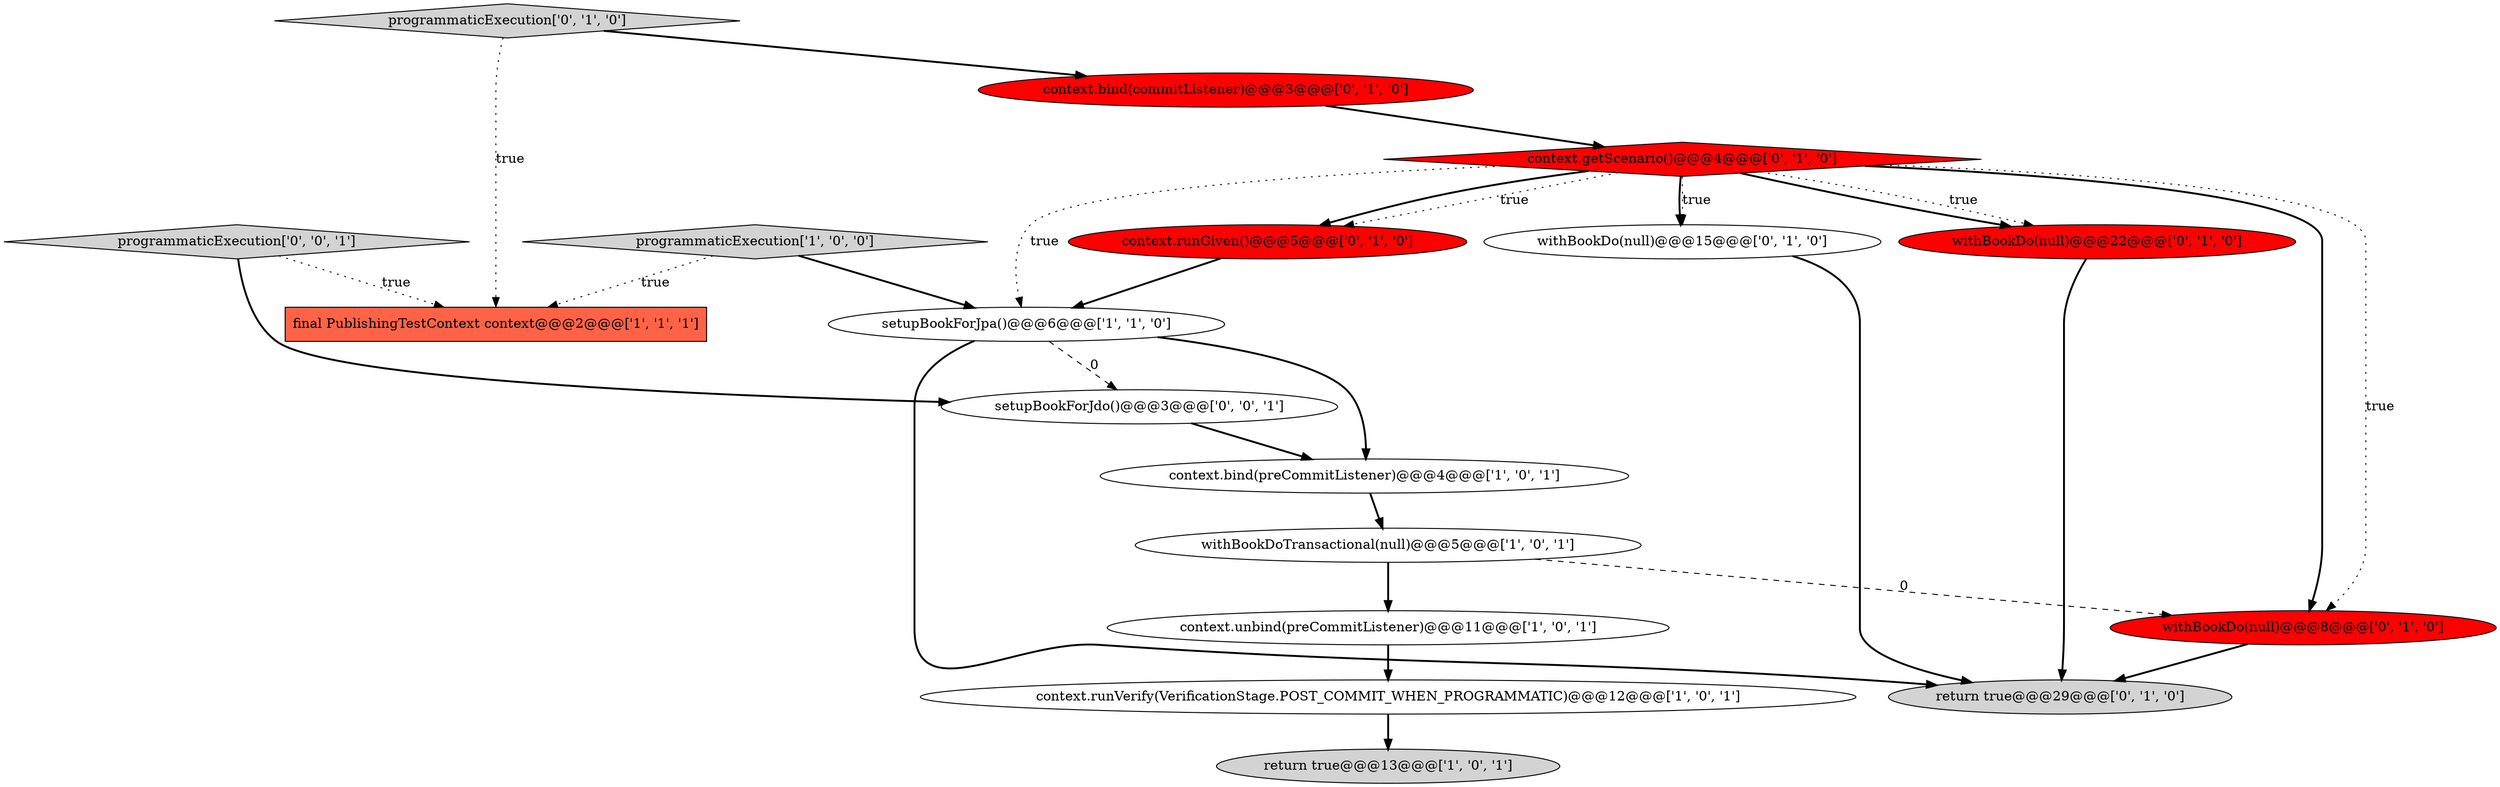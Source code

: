digraph {
16 [style = filled, label = "programmaticExecution['0', '0', '1']", fillcolor = lightgray, shape = diamond image = "AAA0AAABBB3BBB"];
9 [style = filled, label = "context.bind(commitListener)@@@3@@@['0', '1', '0']", fillcolor = red, shape = ellipse image = "AAA1AAABBB2BBB"];
1 [style = filled, label = "final PublishingTestContext context@@@2@@@['1', '1', '1']", fillcolor = tomato, shape = box image = "AAA0AAABBB1BBB"];
2 [style = filled, label = "withBookDoTransactional(null)@@@5@@@['1', '0', '1']", fillcolor = white, shape = ellipse image = "AAA0AAABBB1BBB"];
0 [style = filled, label = "context.unbind(preCommitListener)@@@11@@@['1', '0', '1']", fillcolor = white, shape = ellipse image = "AAA0AAABBB1BBB"];
5 [style = filled, label = "context.runVerify(VerificationStage.POST_COMMIT_WHEN_PROGRAMMATIC)@@@12@@@['1', '0', '1']", fillcolor = white, shape = ellipse image = "AAA0AAABBB1BBB"];
8 [style = filled, label = "withBookDo(null)@@@15@@@['0', '1', '0']", fillcolor = white, shape = ellipse image = "AAA0AAABBB2BBB"];
7 [style = filled, label = "setupBookForJpa()@@@6@@@['1', '1', '0']", fillcolor = white, shape = ellipse image = "AAA0AAABBB1BBB"];
12 [style = filled, label = "context.getScenario()@@@4@@@['0', '1', '0']", fillcolor = red, shape = diamond image = "AAA1AAABBB2BBB"];
15 [style = filled, label = "programmaticExecution['0', '1', '0']", fillcolor = lightgray, shape = diamond image = "AAA0AAABBB2BBB"];
11 [style = filled, label = "withBookDo(null)@@@22@@@['0', '1', '0']", fillcolor = red, shape = ellipse image = "AAA1AAABBB2BBB"];
6 [style = filled, label = "programmaticExecution['1', '0', '0']", fillcolor = lightgray, shape = diamond image = "AAA0AAABBB1BBB"];
4 [style = filled, label = "context.bind(preCommitListener)@@@4@@@['1', '0', '1']", fillcolor = white, shape = ellipse image = "AAA0AAABBB1BBB"];
3 [style = filled, label = "return true@@@13@@@['1', '0', '1']", fillcolor = lightgray, shape = ellipse image = "AAA0AAABBB1BBB"];
13 [style = filled, label = "withBookDo(null)@@@8@@@['0', '1', '0']", fillcolor = red, shape = ellipse image = "AAA1AAABBB2BBB"];
14 [style = filled, label = "return true@@@29@@@['0', '1', '0']", fillcolor = lightgray, shape = ellipse image = "AAA0AAABBB2BBB"];
10 [style = filled, label = "context.runGiven()@@@5@@@['0', '1', '0']", fillcolor = red, shape = ellipse image = "AAA1AAABBB2BBB"];
17 [style = filled, label = "setupBookForJdo()@@@3@@@['0', '0', '1']", fillcolor = white, shape = ellipse image = "AAA0AAABBB3BBB"];
5->3 [style = bold, label=""];
11->14 [style = bold, label=""];
7->17 [style = dashed, label="0"];
12->8 [style = dotted, label="true"];
12->11 [style = bold, label=""];
6->1 [style = dotted, label="true"];
8->14 [style = bold, label=""];
4->2 [style = bold, label=""];
7->4 [style = bold, label=""];
16->17 [style = bold, label=""];
10->7 [style = bold, label=""];
7->14 [style = bold, label=""];
12->11 [style = dotted, label="true"];
12->13 [style = bold, label=""];
2->0 [style = bold, label=""];
12->10 [style = bold, label=""];
12->13 [style = dotted, label="true"];
12->10 [style = dotted, label="true"];
16->1 [style = dotted, label="true"];
15->9 [style = bold, label=""];
12->8 [style = bold, label=""];
15->1 [style = dotted, label="true"];
2->13 [style = dashed, label="0"];
9->12 [style = bold, label=""];
6->7 [style = bold, label=""];
12->7 [style = dotted, label="true"];
13->14 [style = bold, label=""];
17->4 [style = bold, label=""];
0->5 [style = bold, label=""];
}
